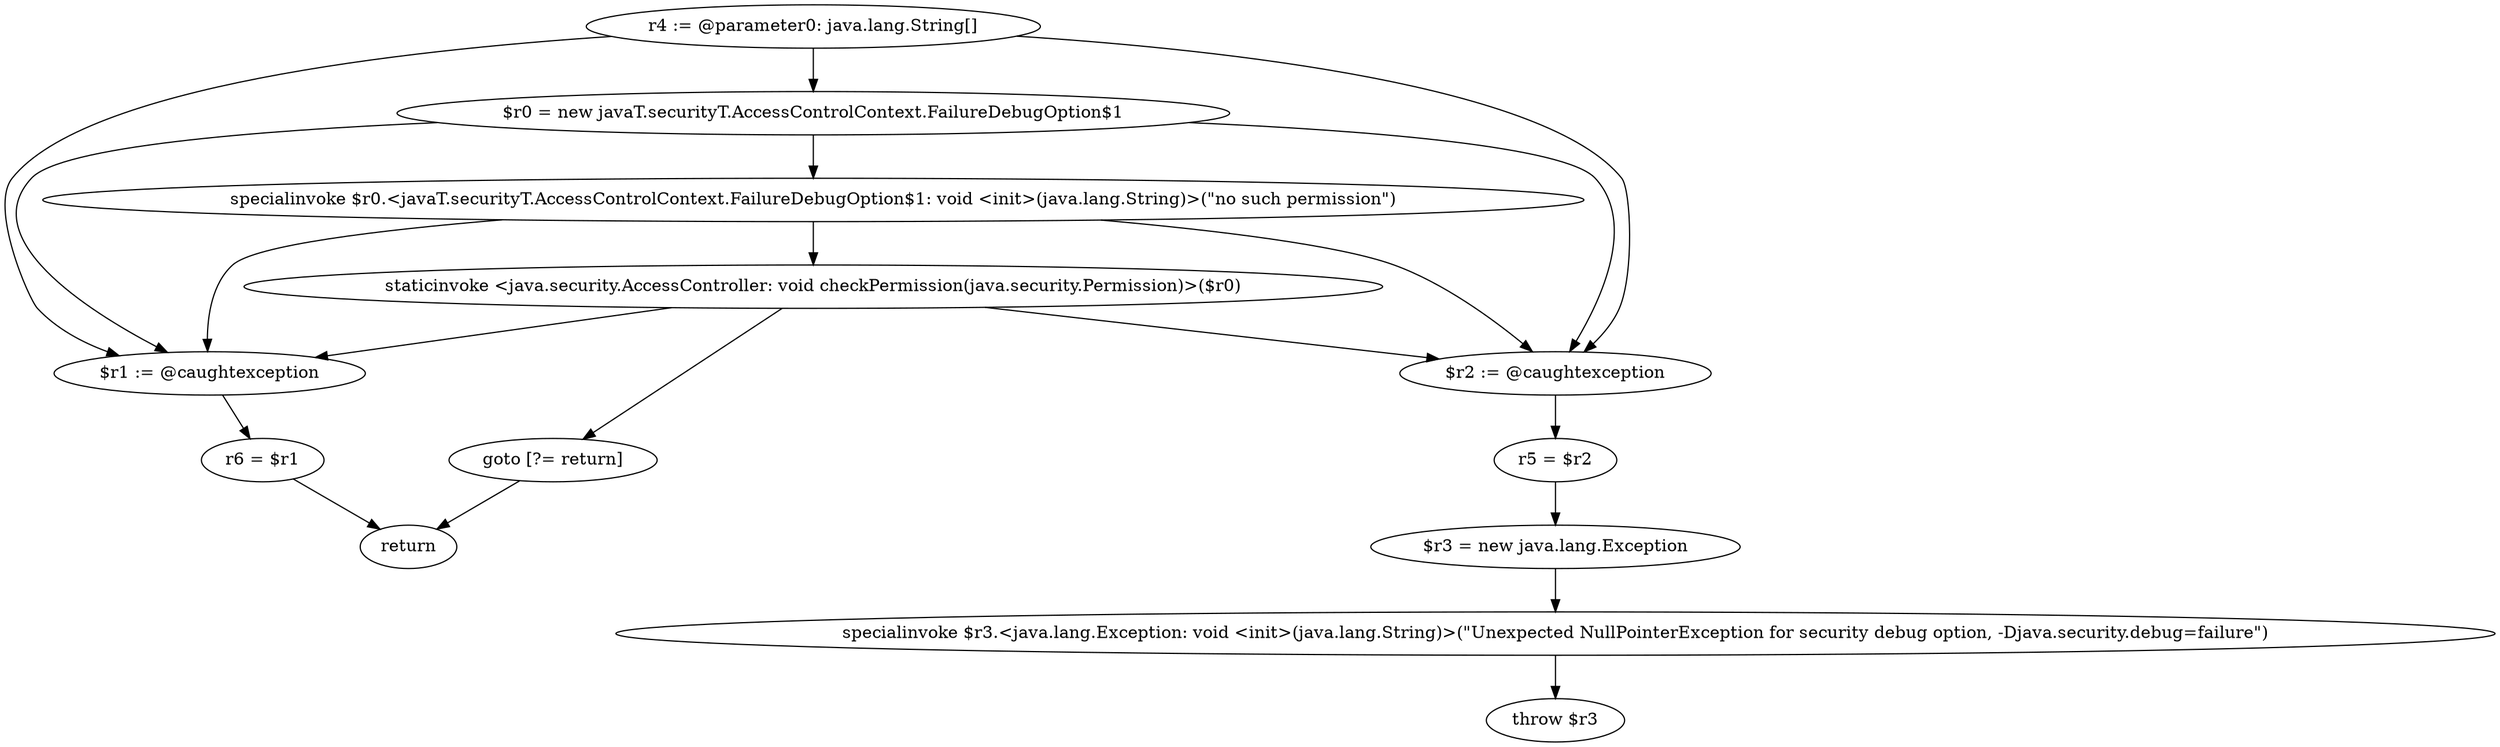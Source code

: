 digraph "unitGraph" {
    "r4 := @parameter0: java.lang.String[]"
    "$r0 = new javaT.securityT.AccessControlContext.FailureDebugOption$1"
    "specialinvoke $r0.<javaT.securityT.AccessControlContext.FailureDebugOption$1: void <init>(java.lang.String)>(\"no such permission\")"
    "staticinvoke <java.security.AccessController: void checkPermission(java.security.Permission)>($r0)"
    "goto [?= return]"
    "$r2 := @caughtexception"
    "r5 = $r2"
    "$r3 = new java.lang.Exception"
    "specialinvoke $r3.<java.lang.Exception: void <init>(java.lang.String)>(\"Unexpected NullPointerException for security debug option, -Djava.security.debug=failure\")"
    "throw $r3"
    "$r1 := @caughtexception"
    "r6 = $r1"
    "return"
    "r4 := @parameter0: java.lang.String[]"->"$r2 := @caughtexception";
    "r4 := @parameter0: java.lang.String[]"->"$r1 := @caughtexception";
    "r4 := @parameter0: java.lang.String[]"->"$r0 = new javaT.securityT.AccessControlContext.FailureDebugOption$1";
    "$r0 = new javaT.securityT.AccessControlContext.FailureDebugOption$1"->"$r2 := @caughtexception";
    "$r0 = new javaT.securityT.AccessControlContext.FailureDebugOption$1"->"$r1 := @caughtexception";
    "$r0 = new javaT.securityT.AccessControlContext.FailureDebugOption$1"->"specialinvoke $r0.<javaT.securityT.AccessControlContext.FailureDebugOption$1: void <init>(java.lang.String)>(\"no such permission\")";
    "specialinvoke $r0.<javaT.securityT.AccessControlContext.FailureDebugOption$1: void <init>(java.lang.String)>(\"no such permission\")"->"$r2 := @caughtexception";
    "specialinvoke $r0.<javaT.securityT.AccessControlContext.FailureDebugOption$1: void <init>(java.lang.String)>(\"no such permission\")"->"$r1 := @caughtexception";
    "specialinvoke $r0.<javaT.securityT.AccessControlContext.FailureDebugOption$1: void <init>(java.lang.String)>(\"no such permission\")"->"staticinvoke <java.security.AccessController: void checkPermission(java.security.Permission)>($r0)";
    "staticinvoke <java.security.AccessController: void checkPermission(java.security.Permission)>($r0)"->"$r2 := @caughtexception";
    "staticinvoke <java.security.AccessController: void checkPermission(java.security.Permission)>($r0)"->"$r1 := @caughtexception";
    "staticinvoke <java.security.AccessController: void checkPermission(java.security.Permission)>($r0)"->"goto [?= return]";
    "goto [?= return]"->"return";
    "$r2 := @caughtexception"->"r5 = $r2";
    "r5 = $r2"->"$r3 = new java.lang.Exception";
    "$r3 = new java.lang.Exception"->"specialinvoke $r3.<java.lang.Exception: void <init>(java.lang.String)>(\"Unexpected NullPointerException for security debug option, -Djava.security.debug=failure\")";
    "specialinvoke $r3.<java.lang.Exception: void <init>(java.lang.String)>(\"Unexpected NullPointerException for security debug option, -Djava.security.debug=failure\")"->"throw $r3";
    "$r1 := @caughtexception"->"r6 = $r1";
    "r6 = $r1"->"return";
}
